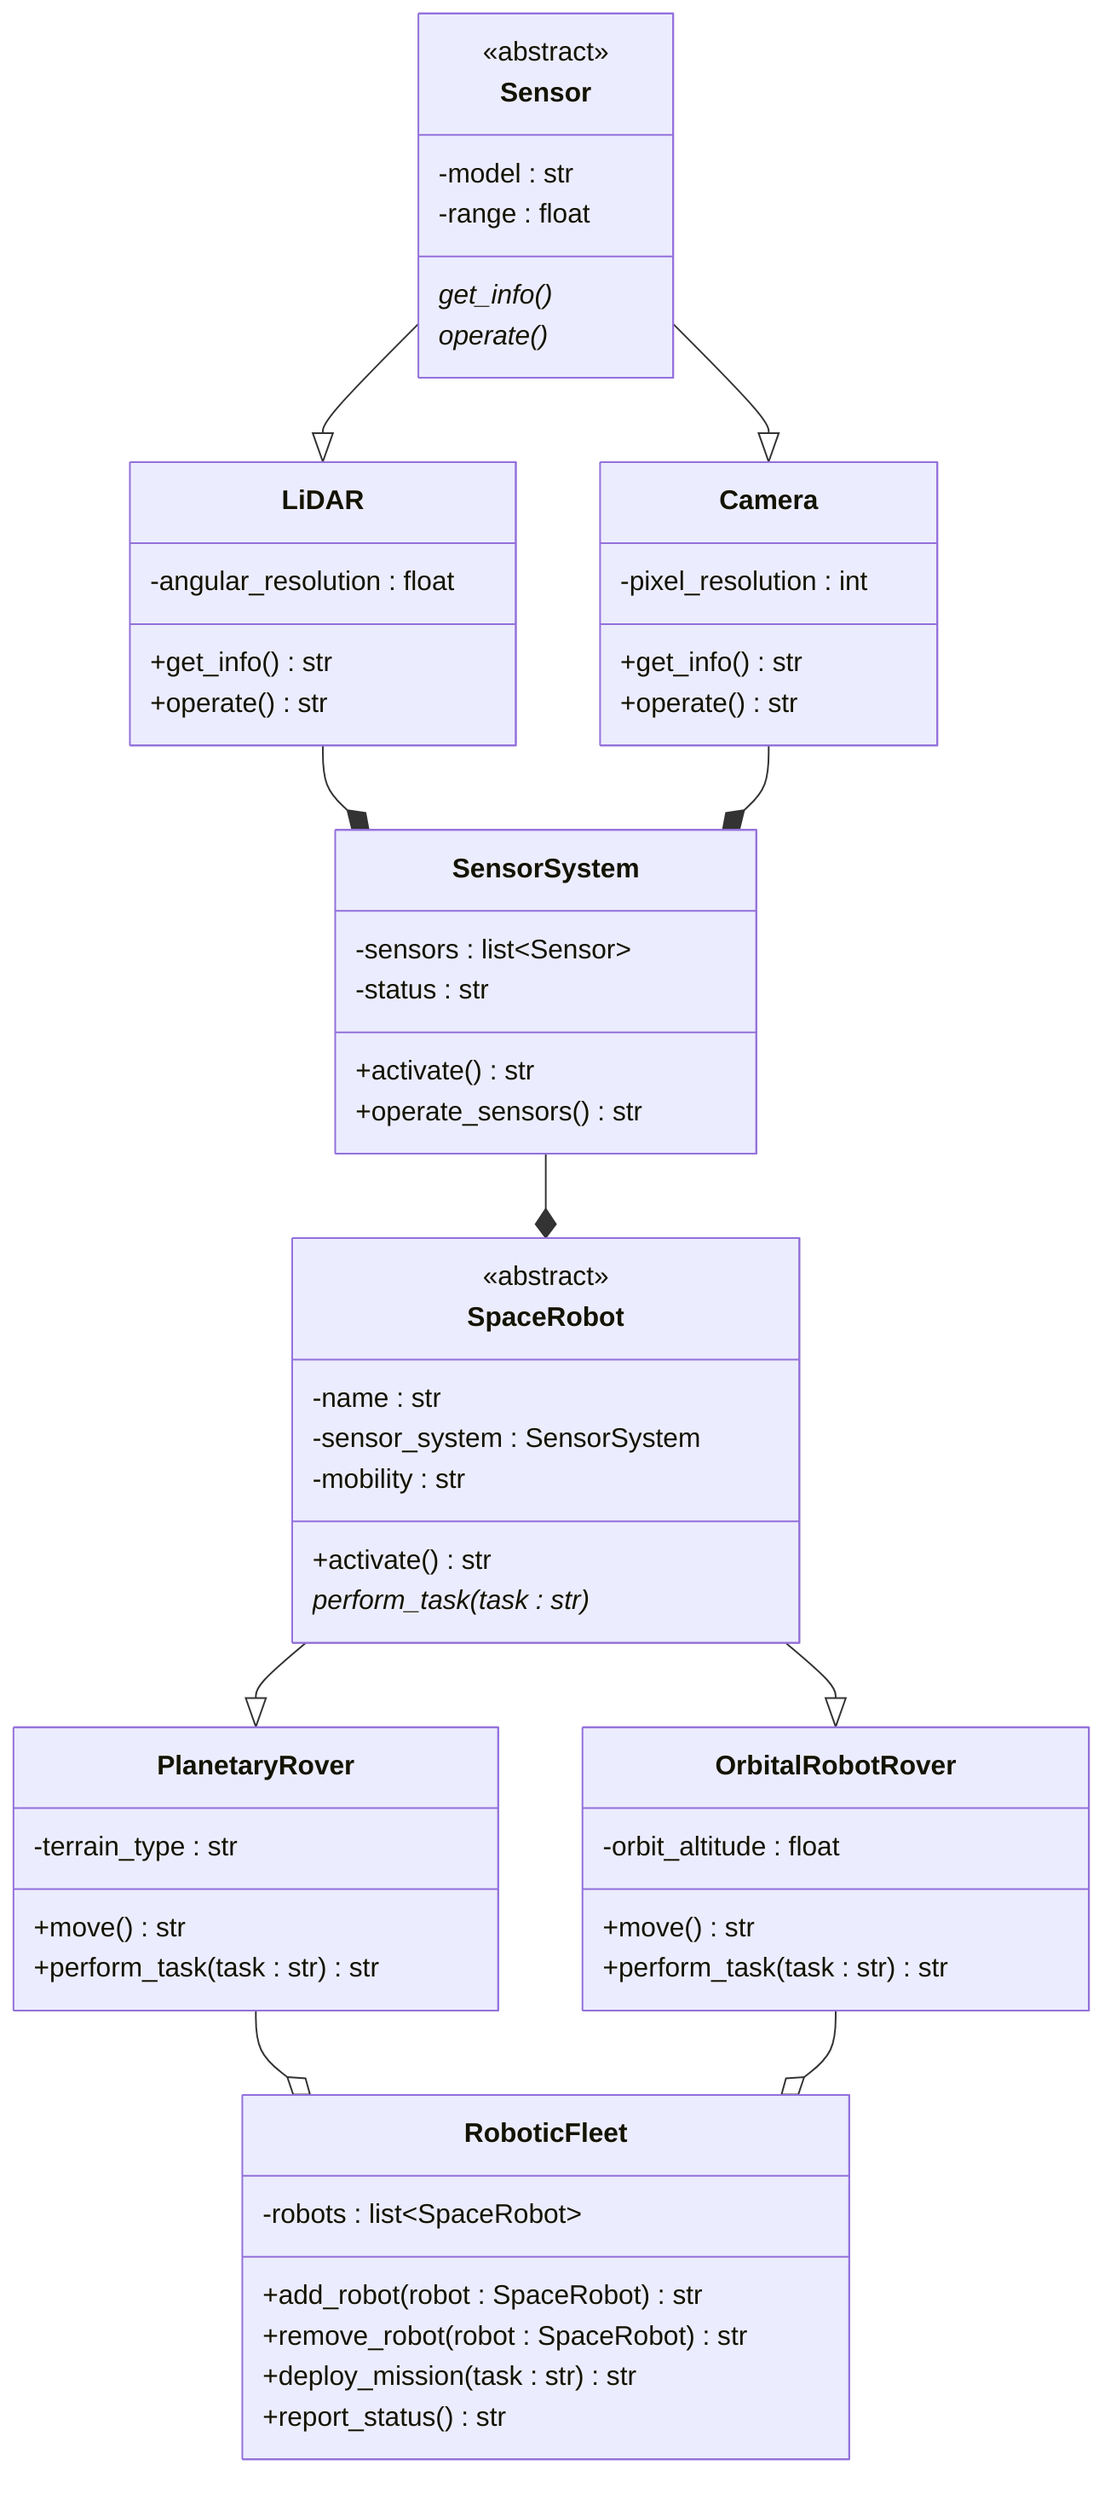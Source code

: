 classDiagram
direction BT
    class Sensor {
	    -model : str
	    -range : float
	    get_info()*
	    operate()*
    }

    class LiDAR {
	    -angular_resolution : float
	    +get_info() str
	    +operate() str
    }

    class Camera {
	    -pixel_resolution : int
	    +get_info() str
	    +operate() str
    }

    class SensorSystem {
	    -sensors : list~Sensor~
	    -status : str
	    +activate() str
	    +operate_sensors() str
    }

    class SpaceRobot {
	    -name : str
	    -sensor_system : SensorSystem
	    -mobility : str
	    +activate() str
	    perform_task(task : str)*
    }

    class PlanetaryRover {
	    -terrain_type : str
	    +move() str
	    +perform_task(task : str) str
    }

    class OrbitalRobotRover {
	    -orbit_altitude : float
	    +move() str
	    +perform_task(task : str) str
    }

    class RoboticFleet {
	    -robots : list~SpaceRobot~
	    +add_robot(robot : SpaceRobot) str
	    +remove_robot(robot : SpaceRobot) str
	    +deploy_mission(task : str) str
	    +report_status() str
    }

	<<abstract>> Sensor
	<<abstract>> SpaceRobot

    LiDAR <|-- Sensor
    Camera <|-- Sensor
    SensorSystem *-- LiDAR
    SensorSystem *-- Camera
    SpaceRobot *-- SensorSystem
    PlanetaryRover <|-- SpaceRobot
    OrbitalRobotRover <|-- SpaceRobot
    RoboticFleet o-- PlanetaryRover
    RoboticFleet o-- OrbitalRobotRover